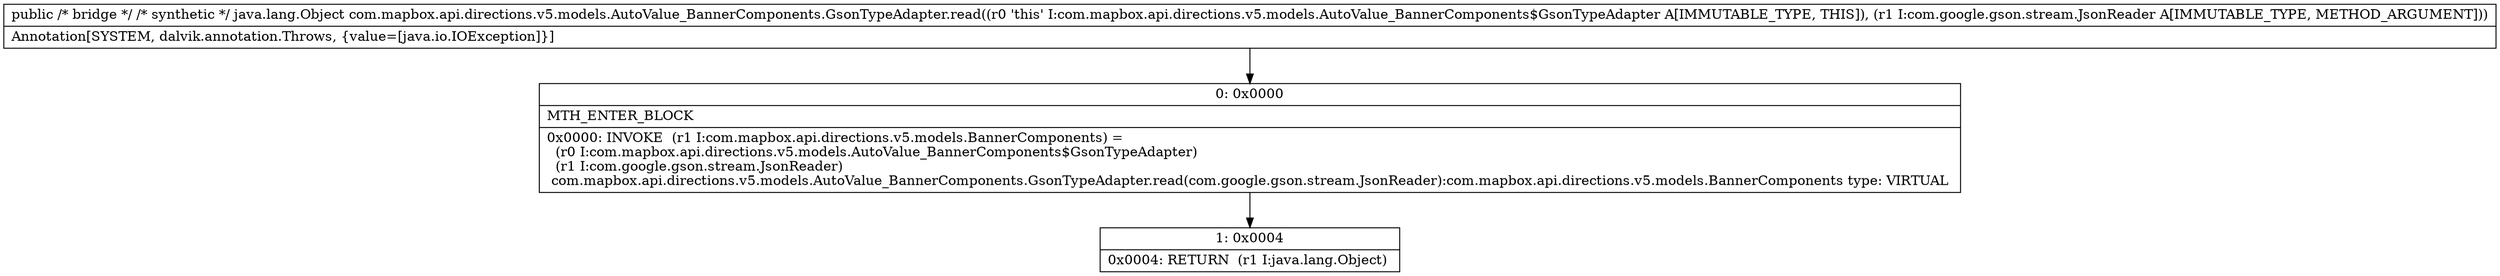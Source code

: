 digraph "CFG forcom.mapbox.api.directions.v5.models.AutoValue_BannerComponents.GsonTypeAdapter.read(Lcom\/google\/gson\/stream\/JsonReader;)Ljava\/lang\/Object;" {
Node_0 [shape=record,label="{0\:\ 0x0000|MTH_ENTER_BLOCK\l|0x0000: INVOKE  (r1 I:com.mapbox.api.directions.v5.models.BannerComponents) = \l  (r0 I:com.mapbox.api.directions.v5.models.AutoValue_BannerComponents$GsonTypeAdapter)\l  (r1 I:com.google.gson.stream.JsonReader)\l com.mapbox.api.directions.v5.models.AutoValue_BannerComponents.GsonTypeAdapter.read(com.google.gson.stream.JsonReader):com.mapbox.api.directions.v5.models.BannerComponents type: VIRTUAL \l}"];
Node_1 [shape=record,label="{1\:\ 0x0004|0x0004: RETURN  (r1 I:java.lang.Object) \l}"];
MethodNode[shape=record,label="{public \/* bridge *\/ \/* synthetic *\/ java.lang.Object com.mapbox.api.directions.v5.models.AutoValue_BannerComponents.GsonTypeAdapter.read((r0 'this' I:com.mapbox.api.directions.v5.models.AutoValue_BannerComponents$GsonTypeAdapter A[IMMUTABLE_TYPE, THIS]), (r1 I:com.google.gson.stream.JsonReader A[IMMUTABLE_TYPE, METHOD_ARGUMENT]))  | Annotation[SYSTEM, dalvik.annotation.Throws, \{value=[java.io.IOException]\}]\l}"];
MethodNode -> Node_0;
Node_0 -> Node_1;
}

